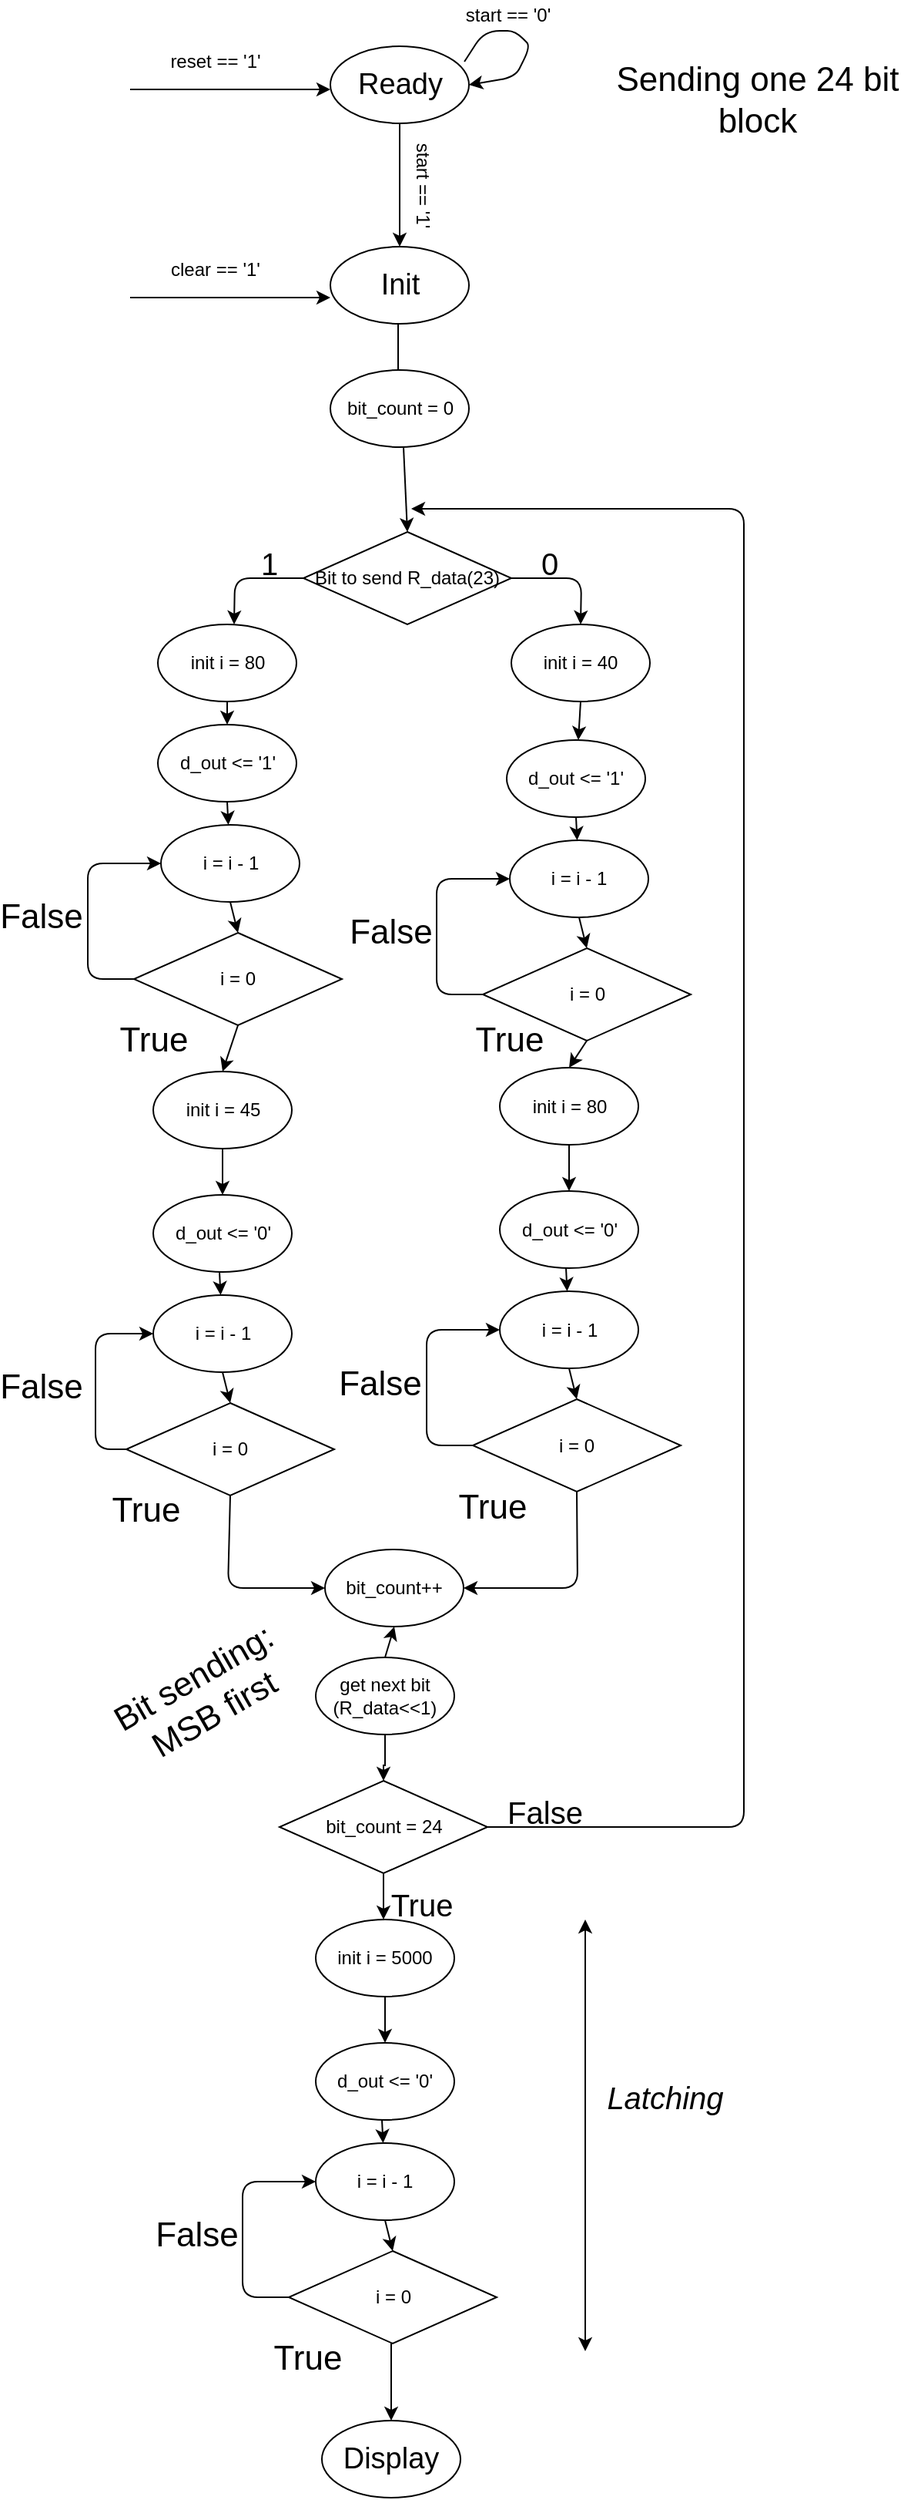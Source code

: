 <mxfile version="12.1.7" type="device" pages="1"><diagram id="BxAejCiINnSPBbR-vMhk" name="Page-1"><mxGraphModel dx="1408" dy="731" grid="1" gridSize="10" guides="1" tooltips="1" connect="1" arrows="1" fold="1" page="1" pageScale="1" pageWidth="850" pageHeight="1100" math="0" shadow="0"><root><mxCell id="0"/><mxCell id="1" parent="0"/><mxCell id="llm7Zs2EBHLkc7CMIG3Z-1" value="&lt;font style=&quot;font-size: 19px&quot;&gt;Ready&lt;/font&gt;" style="ellipse;whiteSpace=wrap;html=1;" parent="1" vertex="1"><mxGeometry x="252.5" y="60" width="90" height="50" as="geometry"/></mxCell><mxCell id="llm7Zs2EBHLkc7CMIG3Z-2" value="&lt;font style=&quot;font-size: 19px&quot;&gt;Init&lt;/font&gt;" style="ellipse;whiteSpace=wrap;html=1;" parent="1" vertex="1"><mxGeometry x="252.5" y="190" width="90" height="50" as="geometry"/></mxCell><mxCell id="llm7Zs2EBHLkc7CMIG3Z-4" value="&lt;font style=&quot;font-size: 19px&quot;&gt;Display&lt;/font&gt;" style="ellipse;whiteSpace=wrap;html=1;" parent="1" vertex="1"><mxGeometry x="247" y="1600" width="90" height="50" as="geometry"/></mxCell><mxCell id="llm7Zs2EBHLkc7CMIG3Z-5" value="" style="endArrow=classic;html=1;exitX=0.967;exitY=0.2;exitDx=0;exitDy=0;exitPerimeter=0;entryX=1;entryY=0.5;entryDx=0;entryDy=0;" parent="1" source="llm7Zs2EBHLkc7CMIG3Z-1" target="llm7Zs2EBHLkc7CMIG3Z-1" edge="1"><mxGeometry width="50" height="50" relative="1" as="geometry"><mxPoint x="362.5" y="70" as="sourcePoint"/><mxPoint x="432.5" y="40" as="targetPoint"/><Array as="points"><mxPoint x="352.5" y="50"/><mxPoint x="372.5" y="50"/><mxPoint x="382.5" y="60"/><mxPoint x="372.5" y="80"/></Array></mxGeometry></mxCell><mxCell id="llm7Zs2EBHLkc7CMIG3Z-6" value="start == '0'" style="text;html=1;strokeColor=none;fillColor=none;align=center;verticalAlign=middle;whiteSpace=wrap;rounded=0;" parent="1" vertex="1"><mxGeometry x="332.5" y="30" width="70" height="20" as="geometry"/></mxCell><mxCell id="llm7Zs2EBHLkc7CMIG3Z-7" value="" style="endArrow=classic;html=1;exitX=0.5;exitY=1;exitDx=0;exitDy=0;entryX=0.5;entryY=0;entryDx=0;entryDy=0;" parent="1" source="llm7Zs2EBHLkc7CMIG3Z-1" target="llm7Zs2EBHLkc7CMIG3Z-2" edge="1"><mxGeometry width="50" height="50" relative="1" as="geometry"><mxPoint x="492.5" y="240" as="sourcePoint"/><mxPoint x="492.5" y="310" as="targetPoint"/></mxGeometry></mxCell><mxCell id="llm7Zs2EBHLkc7CMIG3Z-8" value="start == '1'" style="text;html=1;strokeColor=none;fillColor=none;align=center;verticalAlign=middle;whiteSpace=wrap;rounded=0;rotation=90;direction=west;" parent="1" vertex="1"><mxGeometry x="282.5" y="140" width="60" height="20" as="geometry"/></mxCell><mxCell id="llm7Zs2EBHLkc7CMIG3Z-10" value="" style="endArrow=classic;html=1;exitX=0.5;exitY=1;exitDx=0;exitDy=0;" parent="1" edge="1"><mxGeometry width="50" height="50" relative="1" as="geometry"><mxPoint x="296.5" y="240" as="sourcePoint"/><mxPoint x="296.5" y="280" as="targetPoint"/></mxGeometry></mxCell><mxCell id="llm7Zs2EBHLkc7CMIG3Z-14" value="" style="endArrow=classic;html=1;entryX=0;entryY=0.66;entryDx=0;entryDy=0;entryPerimeter=0;" parent="1" target="llm7Zs2EBHLkc7CMIG3Z-2" edge="1"><mxGeometry width="50" height="50" relative="1" as="geometry"><mxPoint x="122.5" y="223" as="sourcePoint"/><mxPoint x="182.5" y="250" as="targetPoint"/></mxGeometry></mxCell><mxCell id="llm7Zs2EBHLkc7CMIG3Z-15" value="clear == '1'" style="text;html=1;strokeColor=none;fillColor=none;align=center;verticalAlign=middle;whiteSpace=wrap;rounded=0;" parent="1" vertex="1"><mxGeometry x="142.5" y="195" width="70" height="20" as="geometry"/></mxCell><mxCell id="llm7Zs2EBHLkc7CMIG3Z-17" value="" style="endArrow=classic;html=1;entryX=0;entryY=0.66;entryDx=0;entryDy=0;entryPerimeter=0;" parent="1" edge="1"><mxGeometry width="50" height="50" relative="1" as="geometry"><mxPoint x="122.5" y="88" as="sourcePoint"/><mxPoint x="252.5" y="88" as="targetPoint"/></mxGeometry></mxCell><mxCell id="llm7Zs2EBHLkc7CMIG3Z-18" value="reset == '1'" style="text;html=1;strokeColor=none;fillColor=none;align=center;verticalAlign=middle;whiteSpace=wrap;rounded=0;" parent="1" vertex="1"><mxGeometry x="142.5" y="60" width="70" height="20" as="geometry"/></mxCell><mxCell id="eWPvX3szXGmTJS5dkiVB-1" value="Bit to send R_data(23)" style="rhombus;whiteSpace=wrap;html=1;" parent="1" vertex="1"><mxGeometry x="235" y="375" width="135" height="60" as="geometry"/></mxCell><mxCell id="eWPvX3szXGmTJS5dkiVB-3" value="bit_count = 24" style="rhombus;whiteSpace=wrap;html=1;" parent="1" vertex="1"><mxGeometry x="219.5" y="1185" width="135" height="60" as="geometry"/></mxCell><mxCell id="eWPvX3szXGmTJS5dkiVB-6" value="d_out &amp;lt;= '1'" style="ellipse;whiteSpace=wrap;html=1;" parent="1" vertex="1"><mxGeometry x="140.5" y="500" width="90" height="50" as="geometry"/></mxCell><mxCell id="eWPvX3szXGmTJS5dkiVB-11" value="bit_count++" style="ellipse;whiteSpace=wrap;html=1;" parent="1" vertex="1"><mxGeometry x="249" y="1035" width="90" height="50" as="geometry"/></mxCell><mxCell id="eWPvX3szXGmTJS5dkiVB-12" value="" style="endArrow=classic;html=1;exitX=0;exitY=0.5;exitDx=0;exitDy=0;entryX=0.5;entryY=0;entryDx=0;entryDy=0;" parent="1" source="eWPvX3szXGmTJS5dkiVB-1" edge="1"><mxGeometry width="50" height="50" relative="1" as="geometry"><mxPoint x="107.5" y="395" as="sourcePoint"/><mxPoint x="190" y="435" as="targetPoint"/><Array as="points"><mxPoint x="190.5" y="405"/></Array></mxGeometry></mxCell><mxCell id="eWPvX3szXGmTJS5dkiVB-13" value="" style="endArrow=classic;html=1;exitX=1;exitY=0.5;exitDx=0;exitDy=0;entryX=0.5;entryY=0;entryDx=0;entryDy=0;" parent="1" source="eWPvX3szXGmTJS5dkiVB-1" edge="1"><mxGeometry width="50" height="50" relative="1" as="geometry"><mxPoint x="457.5" y="425" as="sourcePoint"/><mxPoint x="415" y="435" as="targetPoint"/><Array as="points"><mxPoint x="415.5" y="405"/></Array></mxGeometry></mxCell><mxCell id="eWPvX3szXGmTJS5dkiVB-15" value="" style="endArrow=classic;html=1;exitX=0.5;exitY=1;exitDx=0;exitDy=0;entryX=1;entryY=0.5;entryDx=0;entryDy=0;" parent="1" source="SKESFygEPpXn2NrNRtAG-48" target="eWPvX3szXGmTJS5dkiVB-11" edge="1"><mxGeometry width="50" height="50" relative="1" as="geometry"><mxPoint x="407.5" y="815" as="sourcePoint"/><mxPoint x="408" y="1055" as="targetPoint"/><Array as="points"><mxPoint x="413" y="1060"/></Array></mxGeometry></mxCell><mxCell id="eWPvX3szXGmTJS5dkiVB-16" value="" style="endArrow=classic;html=1;exitX=0.5;exitY=1;exitDx=0;exitDy=0;entryX=0;entryY=0.5;entryDx=0;entryDy=0;" parent="1" source="SKESFygEPpXn2NrNRtAG-23" target="eWPvX3szXGmTJS5dkiVB-11" edge="1"><mxGeometry width="50" height="50" relative="1" as="geometry"><mxPoint x="185.5" y="1105" as="sourcePoint"/><mxPoint x="150.5" y="1145" as="targetPoint"/><Array as="points"><mxPoint x="186" y="1060"/></Array></mxGeometry></mxCell><mxCell id="eWPvX3szXGmTJS5dkiVB-18" value="1" style="text;html=1;strokeColor=none;fillColor=none;align=center;verticalAlign=middle;whiteSpace=wrap;rounded=0;fontSize=20;" parent="1" vertex="1"><mxGeometry x="192.5" y="385" width="40" height="20" as="geometry"/></mxCell><mxCell id="eWPvX3szXGmTJS5dkiVB-19" value="0" style="text;html=1;strokeColor=none;fillColor=none;align=center;verticalAlign=middle;whiteSpace=wrap;rounded=0;fontSize=20;" parent="1" vertex="1"><mxGeometry x="375" y="385" width="40" height="20" as="geometry"/></mxCell><mxCell id="eWPvX3szXGmTJS5dkiVB-21" value="" style="endArrow=classic;html=1;fontSize=20;exitX=1;exitY=0.5;exitDx=0;exitDy=0;" parent="1" source="eWPvX3szXGmTJS5dkiVB-3" edge="1"><mxGeometry width="50" height="50" relative="1" as="geometry"><mxPoint x="460.5" y="820.5" as="sourcePoint"/><mxPoint x="305" y="360" as="targetPoint"/><Array as="points"><mxPoint x="521" y="1215"/><mxPoint x="521" y="895"/><mxPoint x="521" y="360"/></Array></mxGeometry></mxCell><mxCell id="eWPvX3szXGmTJS5dkiVB-22" value="False" style="text;html=1;strokeColor=none;fillColor=none;align=center;verticalAlign=middle;whiteSpace=wrap;rounded=0;fontSize=20;" parent="1" vertex="1"><mxGeometry x="372" y="1195" width="40" height="20" as="geometry"/></mxCell><mxCell id="eWPvX3szXGmTJS5dkiVB-24" value="True" style="text;html=1;strokeColor=none;fillColor=none;align=center;verticalAlign=middle;whiteSpace=wrap;rounded=0;fontSize=20;" parent="1" vertex="1"><mxGeometry x="292" y="1255" width="40" height="20" as="geometry"/></mxCell><mxCell id="eWPvX3szXGmTJS5dkiVB-32" value="&lt;i&gt;Latching&lt;/i&gt;" style="text;html=1;strokeColor=none;fillColor=none;align=center;verticalAlign=middle;whiteSpace=wrap;rounded=0;fontSize=20;" parent="1" vertex="1"><mxGeometry x="450" y="1380" width="40" height="20" as="geometry"/></mxCell><mxCell id="eWPvX3szXGmTJS5dkiVB-39" value="" style="endArrow=classic;html=1;fontSize=20;exitX=0.5;exitY=1;exitDx=0;exitDy=0;" parent="1" edge="1"><mxGeometry width="50" height="50" relative="1" as="geometry"><mxPoint x="287" y="1245" as="sourcePoint"/><mxPoint x="287" y="1275" as="targetPoint"/></mxGeometry></mxCell><mxCell id="eWPvX3szXGmTJS5dkiVB-51" value="" style="endArrow=classic;html=1;fontSize=20;exitX=0.5;exitY=1;exitDx=0;exitDy=0;entryX=0.5;entryY=0;entryDx=0;entryDy=0;" parent="1" target="llm7Zs2EBHLkc7CMIG3Z-4" edge="1"><mxGeometry width="50" height="50" relative="1" as="geometry"><mxPoint x="292" y="1550" as="sourcePoint"/><mxPoint x="412" y="1540" as="targetPoint"/></mxGeometry></mxCell><mxCell id="eWPvX3szXGmTJS5dkiVB-53" value="" style="endArrow=classic;html=1;fontSize=20;exitX=0.5;exitY=1;exitDx=0;exitDy=0;entryX=0.5;entryY=0;entryDx=0;entryDy=0;" parent="1" target="eWPvX3szXGmTJS5dkiVB-1" edge="1"><mxGeometry width="50" height="50" relative="1" as="geometry"><mxPoint x="300" y="320" as="sourcePoint"/><mxPoint x="260" y="430" as="targetPoint"/></mxGeometry></mxCell><mxCell id="eWPvX3szXGmTJS5dkiVB-54" value="bit_count = 0" style="ellipse;whiteSpace=wrap;html=1;" parent="1" vertex="1"><mxGeometry x="252.5" y="270" width="90" height="50" as="geometry"/></mxCell><mxCell id="SKESFygEPpXn2NrNRtAG-1" value="Sending one 24 bit block" style="text;html=1;strokeColor=none;fillColor=none;align=center;verticalAlign=middle;whiteSpace=wrap;rounded=0;fontSize=22;" vertex="1" parent="1"><mxGeometry x="425" y="85" width="210" height="20" as="geometry"/></mxCell><mxCell id="SKESFygEPpXn2NrNRtAG-3" value="init i = 80" style="ellipse;whiteSpace=wrap;html=1;" vertex="1" parent="1"><mxGeometry x="140.5" y="435" width="90" height="50" as="geometry"/></mxCell><mxCell id="SKESFygEPpXn2NrNRtAG-4" value="init i = 40" style="ellipse;whiteSpace=wrap;html=1;" vertex="1" parent="1"><mxGeometry x="370" y="435" width="90" height="50" as="geometry"/></mxCell><mxCell id="SKESFygEPpXn2NrNRtAG-8" value="i = 0" style="rhombus;whiteSpace=wrap;html=1;" vertex="1" parent="1"><mxGeometry x="125" y="635" width="135" height="60" as="geometry"/></mxCell><mxCell id="SKESFygEPpXn2NrNRtAG-10" value="i = i - 1" style="ellipse;whiteSpace=wrap;html=1;" vertex="1" parent="1"><mxGeometry x="142.5" y="565" width="90" height="50" as="geometry"/></mxCell><mxCell id="SKESFygEPpXn2NrNRtAG-11" value="" style="endArrow=classic;html=1;fontSize=22;exitX=0.5;exitY=1;exitDx=0;exitDy=0;entryX=0.5;entryY=0;entryDx=0;entryDy=0;" edge="1" parent="1" source="SKESFygEPpXn2NrNRtAG-3" target="eWPvX3szXGmTJS5dkiVB-6"><mxGeometry width="50" height="50" relative="1" as="geometry"><mxPoint x="65" y="425" as="sourcePoint"/><mxPoint x="115" y="375" as="targetPoint"/></mxGeometry></mxCell><mxCell id="SKESFygEPpXn2NrNRtAG-12" value="" style="endArrow=classic;html=1;fontSize=22;exitX=0.5;exitY=1;exitDx=0;exitDy=0;" edge="1" parent="1" source="eWPvX3szXGmTJS5dkiVB-6" target="SKESFygEPpXn2NrNRtAG-10"><mxGeometry width="50" height="50" relative="1" as="geometry"><mxPoint x="65" y="555" as="sourcePoint"/><mxPoint x="115" y="505" as="targetPoint"/></mxGeometry></mxCell><mxCell id="SKESFygEPpXn2NrNRtAG-13" value="" style="endArrow=classic;html=1;fontSize=22;exitX=0.5;exitY=1;exitDx=0;exitDy=0;entryX=0.5;entryY=0;entryDx=0;entryDy=0;" edge="1" parent="1" source="SKESFygEPpXn2NrNRtAG-10" target="SKESFygEPpXn2NrNRtAG-8"><mxGeometry width="50" height="50" relative="1" as="geometry"><mxPoint x="35" y="595" as="sourcePoint"/><mxPoint x="85" y="545" as="targetPoint"/></mxGeometry></mxCell><mxCell id="SKESFygEPpXn2NrNRtAG-14" value="" style="endArrow=classic;html=1;fontSize=22;exitX=0;exitY=0.5;exitDx=0;exitDy=0;entryX=0;entryY=0.5;entryDx=0;entryDy=0;" edge="1" parent="1" source="SKESFygEPpXn2NrNRtAG-8" target="SKESFygEPpXn2NrNRtAG-10"><mxGeometry width="50" height="50" relative="1" as="geometry"><mxPoint x="45" y="625" as="sourcePoint"/><mxPoint x="95" y="575" as="targetPoint"/><Array as="points"><mxPoint x="95" y="665"/><mxPoint x="95" y="590"/></Array></mxGeometry></mxCell><mxCell id="SKESFygEPpXn2NrNRtAG-15" value="True" style="text;html=1;strokeColor=none;fillColor=none;align=center;verticalAlign=middle;whiteSpace=wrap;rounded=0;fontSize=22;" vertex="1" parent="1"><mxGeometry x="117.5" y="695" width="40" height="20" as="geometry"/></mxCell><mxCell id="SKESFygEPpXn2NrNRtAG-16" value="False" style="text;html=1;strokeColor=none;fillColor=none;align=center;verticalAlign=middle;whiteSpace=wrap;rounded=0;fontSize=22;" vertex="1" parent="1"><mxGeometry x="45" y="615" width="40" height="20" as="geometry"/></mxCell><mxCell id="SKESFygEPpXn2NrNRtAG-17" value="init i = 45" style="ellipse;whiteSpace=wrap;html=1;" vertex="1" parent="1"><mxGeometry x="137.5" y="725" width="90" height="50" as="geometry"/></mxCell><mxCell id="SKESFygEPpXn2NrNRtAG-18" value="d_out &amp;lt;= '0'" style="ellipse;whiteSpace=wrap;html=1;" vertex="1" parent="1"><mxGeometry x="137.5" y="805" width="90" height="50" as="geometry"/></mxCell><mxCell id="SKESFygEPpXn2NrNRtAG-21" value="" style="endArrow=classic;html=1;fontSize=22;exitX=0.5;exitY=1;exitDx=0;exitDy=0;entryX=0.5;entryY=0;entryDx=0;entryDy=0;" edge="1" parent="1" source="SKESFygEPpXn2NrNRtAG-8" target="SKESFygEPpXn2NrNRtAG-17"><mxGeometry width="50" height="50" relative="1" as="geometry"><mxPoint x="305" y="735" as="sourcePoint"/><mxPoint x="355" y="685" as="targetPoint"/></mxGeometry></mxCell><mxCell id="SKESFygEPpXn2NrNRtAG-22" value="" style="endArrow=classic;html=1;fontSize=22;exitX=0.5;exitY=1;exitDx=0;exitDy=0;entryX=0.5;entryY=0;entryDx=0;entryDy=0;" edge="1" parent="1" source="SKESFygEPpXn2NrNRtAG-17" target="SKESFygEPpXn2NrNRtAG-18"><mxGeometry width="50" height="50" relative="1" as="geometry"><mxPoint x="325" y="825" as="sourcePoint"/><mxPoint x="375" y="775" as="targetPoint"/></mxGeometry></mxCell><mxCell id="SKESFygEPpXn2NrNRtAG-23" value="i = 0" style="rhombus;whiteSpace=wrap;html=1;" vertex="1" parent="1"><mxGeometry x="120" y="940" width="135" height="60" as="geometry"/></mxCell><mxCell id="SKESFygEPpXn2NrNRtAG-24" value="i = i - 1" style="ellipse;whiteSpace=wrap;html=1;" vertex="1" parent="1"><mxGeometry x="137.5" y="870" width="90" height="50" as="geometry"/></mxCell><mxCell id="SKESFygEPpXn2NrNRtAG-25" value="" style="endArrow=classic;html=1;fontSize=22;exitX=0.5;exitY=1;exitDx=0;exitDy=0;" edge="1" parent="1" target="SKESFygEPpXn2NrNRtAG-24"><mxGeometry width="50" height="50" relative="1" as="geometry"><mxPoint x="180.5" y="855" as="sourcePoint"/><mxPoint x="110" y="810" as="targetPoint"/></mxGeometry></mxCell><mxCell id="SKESFygEPpXn2NrNRtAG-26" value="" style="endArrow=classic;html=1;fontSize=22;exitX=0.5;exitY=1;exitDx=0;exitDy=0;entryX=0.5;entryY=0;entryDx=0;entryDy=0;" edge="1" parent="1" source="SKESFygEPpXn2NrNRtAG-24" target="SKESFygEPpXn2NrNRtAG-23"><mxGeometry width="50" height="50" relative="1" as="geometry"><mxPoint x="30" y="900" as="sourcePoint"/><mxPoint x="80" y="850" as="targetPoint"/></mxGeometry></mxCell><mxCell id="SKESFygEPpXn2NrNRtAG-27" value="" style="endArrow=classic;html=1;fontSize=22;exitX=0;exitY=0.5;exitDx=0;exitDy=0;entryX=0;entryY=0.5;entryDx=0;entryDy=0;" edge="1" parent="1" source="SKESFygEPpXn2NrNRtAG-23" target="SKESFygEPpXn2NrNRtAG-24"><mxGeometry width="50" height="50" relative="1" as="geometry"><mxPoint x="40" y="930" as="sourcePoint"/><mxPoint x="90" y="880" as="targetPoint"/><Array as="points"><mxPoint x="100" y="970"/><mxPoint x="100" y="895"/></Array></mxGeometry></mxCell><mxCell id="SKESFygEPpXn2NrNRtAG-28" value="True" style="text;html=1;strokeColor=none;fillColor=none;align=center;verticalAlign=middle;whiteSpace=wrap;rounded=0;fontSize=22;" vertex="1" parent="1"><mxGeometry x="112.5" y="1000" width="40" height="20" as="geometry"/></mxCell><mxCell id="SKESFygEPpXn2NrNRtAG-29" value="False" style="text;html=1;strokeColor=none;fillColor=none;align=center;verticalAlign=middle;whiteSpace=wrap;rounded=0;fontSize=22;" vertex="1" parent="1"><mxGeometry x="45" y="920" width="40" height="20" as="geometry"/></mxCell><mxCell id="SKESFygEPpXn2NrNRtAG-38" value="d_out &amp;lt;= '1'" style="ellipse;whiteSpace=wrap;html=1;" vertex="1" parent="1"><mxGeometry x="367" y="510" width="90" height="50" as="geometry"/></mxCell><mxCell id="SKESFygEPpXn2NrNRtAG-39" value="i = 0" style="rhombus;whiteSpace=wrap;html=1;" vertex="1" parent="1"><mxGeometry x="351.5" y="645" width="135" height="60" as="geometry"/></mxCell><mxCell id="SKESFygEPpXn2NrNRtAG-40" value="i = i - 1" style="ellipse;whiteSpace=wrap;html=1;" vertex="1" parent="1"><mxGeometry x="369" y="575" width="90" height="50" as="geometry"/></mxCell><mxCell id="SKESFygEPpXn2NrNRtAG-41" value="" style="endArrow=classic;html=1;fontSize=22;exitX=0.5;exitY=1;exitDx=0;exitDy=0;" edge="1" parent="1" source="SKESFygEPpXn2NrNRtAG-38" target="SKESFygEPpXn2NrNRtAG-40"><mxGeometry width="50" height="50" relative="1" as="geometry"><mxPoint x="291.5" y="565" as="sourcePoint"/><mxPoint x="341.5" y="515" as="targetPoint"/></mxGeometry></mxCell><mxCell id="SKESFygEPpXn2NrNRtAG-42" value="" style="endArrow=classic;html=1;fontSize=22;exitX=0.5;exitY=1;exitDx=0;exitDy=0;entryX=0.5;entryY=0;entryDx=0;entryDy=0;" edge="1" parent="1" source="SKESFygEPpXn2NrNRtAG-40" target="SKESFygEPpXn2NrNRtAG-39"><mxGeometry width="50" height="50" relative="1" as="geometry"><mxPoint x="261.5" y="605" as="sourcePoint"/><mxPoint x="311.5" y="555" as="targetPoint"/></mxGeometry></mxCell><mxCell id="SKESFygEPpXn2NrNRtAG-43" value="" style="endArrow=classic;html=1;fontSize=22;exitX=0;exitY=0.5;exitDx=0;exitDy=0;entryX=0;entryY=0.5;entryDx=0;entryDy=0;" edge="1" parent="1" source="SKESFygEPpXn2NrNRtAG-39" target="SKESFygEPpXn2NrNRtAG-40"><mxGeometry width="50" height="50" relative="1" as="geometry"><mxPoint x="271.5" y="635" as="sourcePoint"/><mxPoint x="321.5" y="585" as="targetPoint"/><Array as="points"><mxPoint x="321.5" y="675"/><mxPoint x="321.5" y="600"/></Array></mxGeometry></mxCell><mxCell id="SKESFygEPpXn2NrNRtAG-44" value="False" style="text;html=1;strokeColor=none;fillColor=none;align=center;verticalAlign=middle;whiteSpace=wrap;rounded=0;fontSize=22;" vertex="1" parent="1"><mxGeometry x="271.5" y="625" width="40" height="20" as="geometry"/></mxCell><mxCell id="SKESFygEPpXn2NrNRtAG-45" value="init i = 80" style="ellipse;whiteSpace=wrap;html=1;" vertex="1" parent="1"><mxGeometry x="362.5" y="722.5" width="90" height="50" as="geometry"/></mxCell><mxCell id="SKESFygEPpXn2NrNRtAG-46" value="d_out &amp;lt;= '0'" style="ellipse;whiteSpace=wrap;html=1;" vertex="1" parent="1"><mxGeometry x="362.5" y="802.5" width="90" height="50" as="geometry"/></mxCell><mxCell id="SKESFygEPpXn2NrNRtAG-47" value="" style="endArrow=classic;html=1;fontSize=22;exitX=0.5;exitY=1;exitDx=0;exitDy=0;entryX=0.5;entryY=0;entryDx=0;entryDy=0;" edge="1" parent="1" source="SKESFygEPpXn2NrNRtAG-45" target="SKESFygEPpXn2NrNRtAG-46"><mxGeometry width="50" height="50" relative="1" as="geometry"><mxPoint x="550" y="822.5" as="sourcePoint"/><mxPoint x="600" y="772.5" as="targetPoint"/></mxGeometry></mxCell><mxCell id="SKESFygEPpXn2NrNRtAG-48" value="i = 0" style="rhombus;whiteSpace=wrap;html=1;" vertex="1" parent="1"><mxGeometry x="345" y="937.5" width="135" height="60" as="geometry"/></mxCell><mxCell id="SKESFygEPpXn2NrNRtAG-49" value="i = i - 1" style="ellipse;whiteSpace=wrap;html=1;" vertex="1" parent="1"><mxGeometry x="362.5" y="867.5" width="90" height="50" as="geometry"/></mxCell><mxCell id="SKESFygEPpXn2NrNRtAG-50" value="" style="endArrow=classic;html=1;fontSize=22;exitX=0.5;exitY=1;exitDx=0;exitDy=0;" edge="1" parent="1" target="SKESFygEPpXn2NrNRtAG-49"><mxGeometry width="50" height="50" relative="1" as="geometry"><mxPoint x="405.5" y="852.5" as="sourcePoint"/><mxPoint x="335" y="807.5" as="targetPoint"/></mxGeometry></mxCell><mxCell id="SKESFygEPpXn2NrNRtAG-51" value="" style="endArrow=classic;html=1;fontSize=22;exitX=0.5;exitY=1;exitDx=0;exitDy=0;entryX=0.5;entryY=0;entryDx=0;entryDy=0;" edge="1" parent="1" source="SKESFygEPpXn2NrNRtAG-49" target="SKESFygEPpXn2NrNRtAG-48"><mxGeometry width="50" height="50" relative="1" as="geometry"><mxPoint x="255" y="897.5" as="sourcePoint"/><mxPoint x="305" y="847.5" as="targetPoint"/></mxGeometry></mxCell><mxCell id="SKESFygEPpXn2NrNRtAG-52" value="" style="endArrow=classic;html=1;fontSize=22;exitX=0;exitY=0.5;exitDx=0;exitDy=0;entryX=0;entryY=0.5;entryDx=0;entryDy=0;" edge="1" parent="1" source="SKESFygEPpXn2NrNRtAG-48" target="SKESFygEPpXn2NrNRtAG-49"><mxGeometry width="50" height="50" relative="1" as="geometry"><mxPoint x="265" y="927.5" as="sourcePoint"/><mxPoint x="315" y="877.5" as="targetPoint"/><Array as="points"><mxPoint x="315" y="967.5"/><mxPoint x="315" y="892.5"/></Array></mxGeometry></mxCell><mxCell id="SKESFygEPpXn2NrNRtAG-53" value="True" style="text;html=1;strokeColor=none;fillColor=none;align=center;verticalAlign=middle;whiteSpace=wrap;rounded=0;fontSize=22;" vertex="1" parent="1"><mxGeometry x="337.5" y="997.5" width="40" height="20" as="geometry"/></mxCell><mxCell id="SKESFygEPpXn2NrNRtAG-54" value="False" style="text;html=1;strokeColor=none;fillColor=none;align=center;verticalAlign=middle;whiteSpace=wrap;rounded=0;fontSize=22;" vertex="1" parent="1"><mxGeometry x="265" y="917.5" width="40" height="20" as="geometry"/></mxCell><mxCell id="SKESFygEPpXn2NrNRtAG-55" value="" style="endArrow=classic;html=1;fontSize=22;exitX=0.5;exitY=1;exitDx=0;exitDy=0;entryX=0.5;entryY=0;entryDx=0;entryDy=0;" edge="1" parent="1" source="SKESFygEPpXn2NrNRtAG-39" target="SKESFygEPpXn2NrNRtAG-45"><mxGeometry width="50" height="50" relative="1" as="geometry"><mxPoint x="645" y="815" as="sourcePoint"/><mxPoint x="695" y="765" as="targetPoint"/></mxGeometry></mxCell><mxCell id="SKESFygEPpXn2NrNRtAG-56" value="True" style="text;html=1;strokeColor=none;fillColor=none;align=center;verticalAlign=middle;whiteSpace=wrap;rounded=0;fontSize=22;" vertex="1" parent="1"><mxGeometry x="349" y="695" width="40" height="20" as="geometry"/></mxCell><mxCell id="SKESFygEPpXn2NrNRtAG-57" value="" style="endArrow=classic;html=1;fontSize=22;exitX=0.5;exitY=1;exitDx=0;exitDy=0;" edge="1" parent="1" source="SKESFygEPpXn2NrNRtAG-4" target="SKESFygEPpXn2NrNRtAG-38"><mxGeometry width="50" height="50" relative="1" as="geometry"><mxPoint x="615" y="495" as="sourcePoint"/><mxPoint x="665" y="445" as="targetPoint"/></mxGeometry></mxCell><mxCell id="SKESFygEPpXn2NrNRtAG-58" value="init i = 5000" style="ellipse;whiteSpace=wrap;html=1;" vertex="1" parent="1"><mxGeometry x="243" y="1275" width="90" height="50" as="geometry"/></mxCell><mxCell id="SKESFygEPpXn2NrNRtAG-59" value="d_out &amp;lt;= '0'" style="ellipse;whiteSpace=wrap;html=1;" vertex="1" parent="1"><mxGeometry x="243" y="1355" width="90" height="50" as="geometry"/></mxCell><mxCell id="SKESFygEPpXn2NrNRtAG-60" value="" style="endArrow=classic;html=1;fontSize=22;exitX=0.5;exitY=1;exitDx=0;exitDy=0;entryX=0.5;entryY=0;entryDx=0;entryDy=0;" edge="1" parent="1" source="SKESFygEPpXn2NrNRtAG-58" target="SKESFygEPpXn2NrNRtAG-59"><mxGeometry width="50" height="50" relative="1" as="geometry"><mxPoint x="430.5" y="1375" as="sourcePoint"/><mxPoint x="480.5" y="1325" as="targetPoint"/></mxGeometry></mxCell><mxCell id="SKESFygEPpXn2NrNRtAG-61" value="i = 0" style="rhombus;whiteSpace=wrap;html=1;" vertex="1" parent="1"><mxGeometry x="225.5" y="1490" width="135" height="60" as="geometry"/></mxCell><mxCell id="SKESFygEPpXn2NrNRtAG-62" value="i = i - 1" style="ellipse;whiteSpace=wrap;html=1;" vertex="1" parent="1"><mxGeometry x="243" y="1420" width="90" height="50" as="geometry"/></mxCell><mxCell id="SKESFygEPpXn2NrNRtAG-63" value="" style="endArrow=classic;html=1;fontSize=22;exitX=0.5;exitY=1;exitDx=0;exitDy=0;" edge="1" parent="1" target="SKESFygEPpXn2NrNRtAG-62"><mxGeometry width="50" height="50" relative="1" as="geometry"><mxPoint x="286" y="1405" as="sourcePoint"/><mxPoint x="215.5" y="1360" as="targetPoint"/></mxGeometry></mxCell><mxCell id="SKESFygEPpXn2NrNRtAG-64" value="" style="endArrow=classic;html=1;fontSize=22;exitX=0.5;exitY=1;exitDx=0;exitDy=0;entryX=0.5;entryY=0;entryDx=0;entryDy=0;" edge="1" parent="1" source="SKESFygEPpXn2NrNRtAG-62" target="SKESFygEPpXn2NrNRtAG-61"><mxGeometry width="50" height="50" relative="1" as="geometry"><mxPoint x="135.5" y="1450" as="sourcePoint"/><mxPoint x="185.5" y="1400" as="targetPoint"/></mxGeometry></mxCell><mxCell id="SKESFygEPpXn2NrNRtAG-65" value="" style="endArrow=classic;html=1;fontSize=22;exitX=0;exitY=0.5;exitDx=0;exitDy=0;entryX=0;entryY=0.5;entryDx=0;entryDy=0;" edge="1" parent="1" source="SKESFygEPpXn2NrNRtAG-61" target="SKESFygEPpXn2NrNRtAG-62"><mxGeometry width="50" height="50" relative="1" as="geometry"><mxPoint x="145.5" y="1480" as="sourcePoint"/><mxPoint x="195.5" y="1430" as="targetPoint"/><Array as="points"><mxPoint x="195.5" y="1520"/><mxPoint x="195.5" y="1445"/></Array></mxGeometry></mxCell><mxCell id="SKESFygEPpXn2NrNRtAG-66" value="True" style="text;html=1;strokeColor=none;fillColor=none;align=center;verticalAlign=middle;whiteSpace=wrap;rounded=0;fontSize=22;" vertex="1" parent="1"><mxGeometry x="218" y="1550" width="40" height="20" as="geometry"/></mxCell><mxCell id="SKESFygEPpXn2NrNRtAG-67" value="False" style="text;html=1;strokeColor=none;fillColor=none;align=center;verticalAlign=middle;whiteSpace=wrap;rounded=0;fontSize=22;" vertex="1" parent="1"><mxGeometry x="145.5" y="1470" width="40" height="20" as="geometry"/></mxCell><mxCell id="SKESFygEPpXn2NrNRtAG-69" value="" style="endArrow=classic;startArrow=classic;html=1;fontSize=22;" edge="1" parent="1"><mxGeometry width="50" height="50" relative="1" as="geometry"><mxPoint x="418" y="1555" as="sourcePoint"/><mxPoint x="418" y="1275" as="targetPoint"/></mxGeometry></mxCell><mxCell id="SKESFygEPpXn2NrNRtAG-71" value="" style="edgeStyle=orthogonalEdgeStyle;rounded=0;orthogonalLoop=1;jettySize=auto;html=1;fontSize=22;" edge="1" parent="1" source="SKESFygEPpXn2NrNRtAG-70" target="eWPvX3szXGmTJS5dkiVB-3"><mxGeometry relative="1" as="geometry"/></mxCell><mxCell id="SKESFygEPpXn2NrNRtAG-70" value="get next bit (R_data&amp;lt;&amp;lt;1)" style="ellipse;whiteSpace=wrap;html=1;" vertex="1" parent="1"><mxGeometry x="243" y="1105" width="90" height="50" as="geometry"/></mxCell><mxCell id="SKESFygEPpXn2NrNRtAG-74" value="" style="endArrow=classic;html=1;fontSize=22;exitX=0.5;exitY=0;exitDx=0;exitDy=0;entryX=0.5;entryY=1;entryDx=0;entryDy=0;" edge="1" parent="1" source="SKESFygEPpXn2NrNRtAG-70" target="eWPvX3szXGmTJS5dkiVB-11"><mxGeometry width="50" height="50" relative="1" as="geometry"><mxPoint x="415" y="1145" as="sourcePoint"/><mxPoint x="465" y="1095" as="targetPoint"/></mxGeometry></mxCell><mxCell id="SKESFygEPpXn2NrNRtAG-75" value="Bit sending: MSB first" style="text;html=1;strokeColor=none;fillColor=none;align=center;verticalAlign=middle;whiteSpace=wrap;rounded=0;fontSize=22;rotation=-30;" vertex="1" parent="1"><mxGeometry x="103" y="1075" width="135" height="110" as="geometry"/></mxCell></root></mxGraphModel></diagram></mxfile>